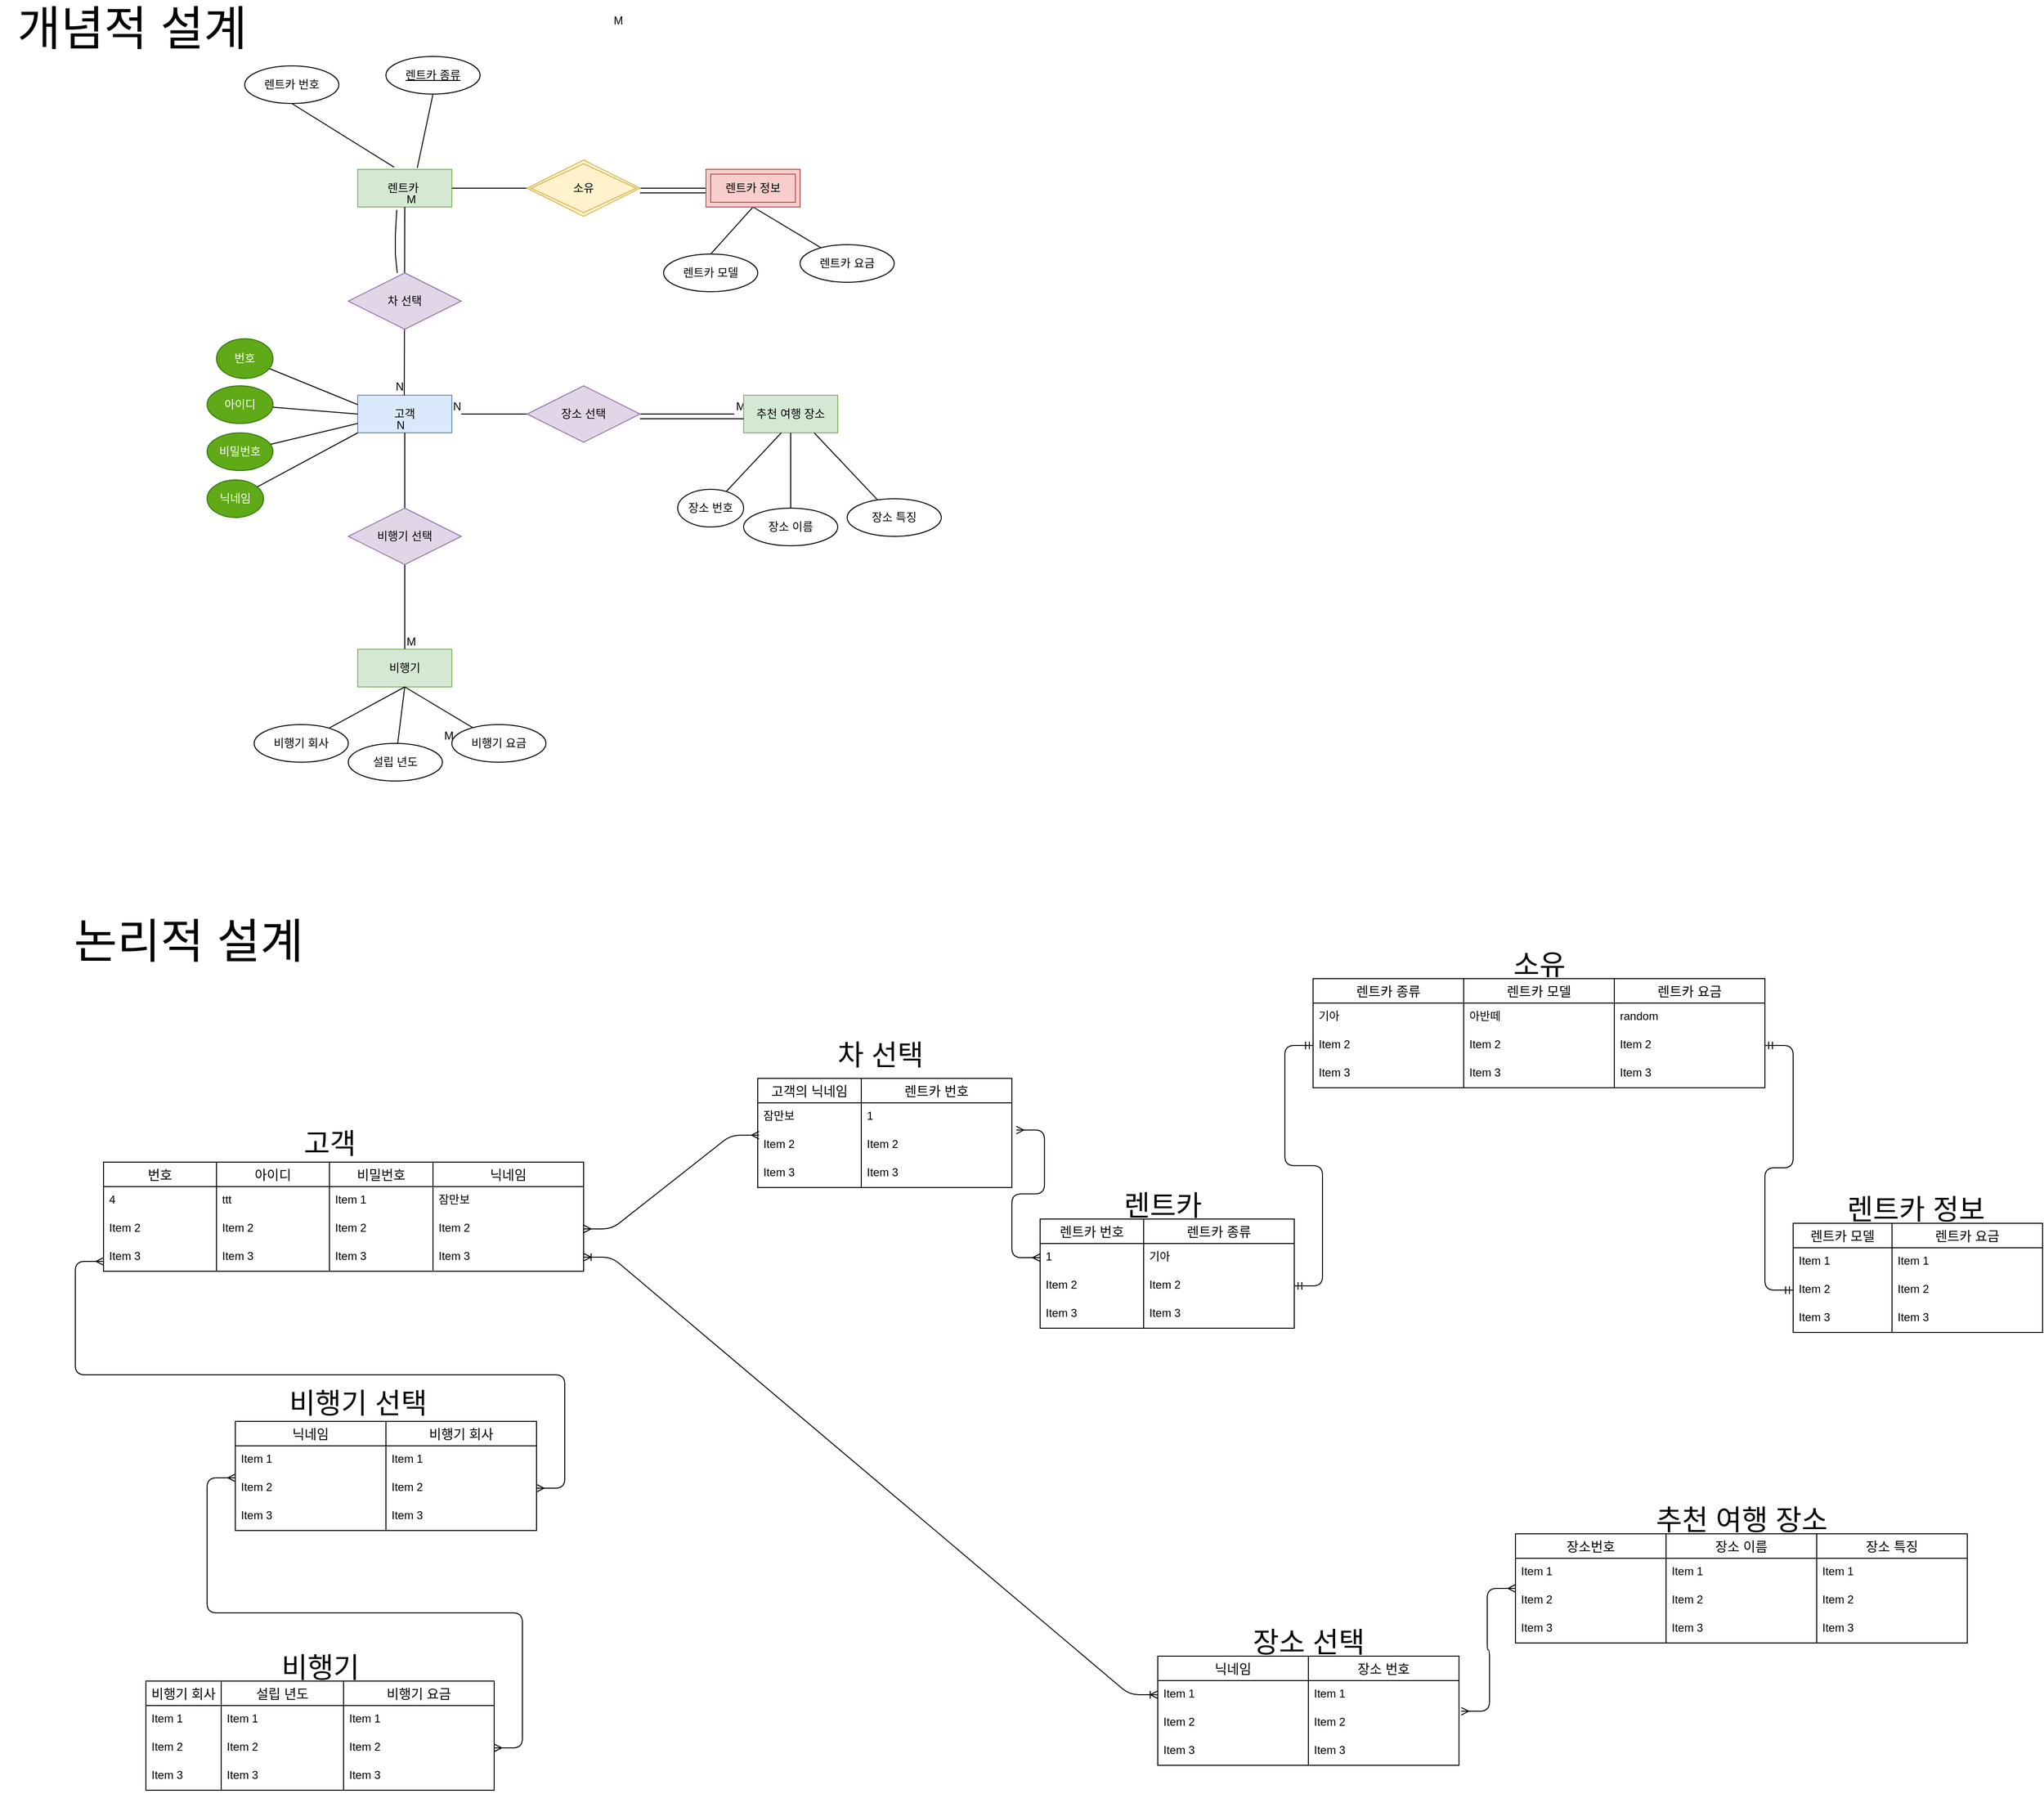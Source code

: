 <mxfile version="14.7.10" type="device"><diagram id="R2lEEEUBdFMjLlhIrx00" name="Page-1"><mxGraphModel dx="2680" dy="1033" grid="1" gridSize="10" guides="1" tooltips="1" connect="1" arrows="1" fold="1" page="1" pageScale="1" pageWidth="850" pageHeight="1100" math="0" shadow="0" extFonts="Permanent Marker^https://fonts.googleapis.com/css?family=Permanent+Marker"><root><mxCell id="0"/><mxCell id="1" parent="0"/><mxCell id="1_Tn4AAAD97fh4uEteul-48" value="" style="endArrow=none;html=1;rounded=0;" parent="1" edge="1"><mxGeometry relative="1" as="geometry"><mxPoint x="760" y="450" as="sourcePoint"/><mxPoint x="470" y="450" as="targetPoint"/></mxGeometry></mxCell><mxCell id="1_Tn4AAAD97fh4uEteul-49" value="M" style="resizable=0;html=1;align=left;verticalAlign=bottom;" parent="1_Tn4AAAD97fh4uEteul-48" connectable="0" vertex="1"><mxGeometry x="-1" relative="1" as="geometry"/></mxCell><mxCell id="1_Tn4AAAD97fh4uEteul-50" value="N" style="resizable=0;html=1;align=right;verticalAlign=bottom;" parent="1_Tn4AAAD97fh4uEteul-48" connectable="0" vertex="1"><mxGeometry x="1" relative="1" as="geometry"><mxPoint as="offset"/></mxGeometry></mxCell><mxCell id="1_Tn4AAAD97fh4uEteul-34" value="장소 선택" style="shape=rhombus;perimeter=rhombusPerimeter;whiteSpace=wrap;html=1;align=center;fillColor=#e1d5e7;strokeColor=#9673a6;" parent="1" vertex="1"><mxGeometry x="540" y="420" width="120" height="60" as="geometry"/></mxCell><mxCell id="1_Tn4AAAD97fh4uEteul-17" value="고객" style="whiteSpace=wrap;html=1;align=center;fillColor=#dae8fc;strokeColor=#6c8ebf;" parent="1" vertex="1"><mxGeometry x="360" y="430" width="100" height="40" as="geometry"/></mxCell><mxCell id="1_Tn4AAAD97fh4uEteul-35" value="추천 여행 장소" style="whiteSpace=wrap;html=1;align=center;fillColor=#d5e8d4;strokeColor=#82b366;" parent="1" vertex="1"><mxGeometry x="770" y="430" width="100" height="40" as="geometry"/></mxCell><mxCell id="1_Tn4AAAD97fh4uEteul-51" value="" style="endArrow=none;html=1;rounded=0;exitX=0;exitY=0.5;exitDx=0;exitDy=0;" parent="1" source="1_Tn4AAAD97fh4uEteul-17" target="1_Tn4AAAD97fh4uEteul-52" edge="1"><mxGeometry relative="1" as="geometry"><mxPoint x="400" y="470" as="sourcePoint"/><mxPoint x="470" y="340" as="targetPoint"/><Array as="points"/></mxGeometry></mxCell><mxCell id="1_Tn4AAAD97fh4uEteul-52" value="아이디" style="ellipse;whiteSpace=wrap;html=1;align=center;fillColor=#60a917;strokeColor=#2D7600;fontColor=#ffffff;" parent="1" vertex="1"><mxGeometry x="200" y="420" width="70" height="40" as="geometry"/></mxCell><mxCell id="1_Tn4AAAD97fh4uEteul-53" value="" style="endArrow=none;html=1;rounded=0;" parent="1" target="1_Tn4AAAD97fh4uEteul-54" edge="1"><mxGeometry relative="1" as="geometry"><mxPoint x="360" y="460" as="sourcePoint"/><mxPoint x="480" y="340" as="targetPoint"/><Array as="points"/></mxGeometry></mxCell><mxCell id="1_Tn4AAAD97fh4uEteul-54" value="비밀번호" style="ellipse;whiteSpace=wrap;html=1;align=center;fillColor=#60a917;strokeColor=#2D7600;fontColor=#ffffff;" parent="1" vertex="1"><mxGeometry x="200" y="470" width="70" height="40" as="geometry"/></mxCell><mxCell id="1_Tn4AAAD97fh4uEteul-55" value="" style="endArrow=none;html=1;rounded=0;exitX=0;exitY=0.25;exitDx=0;exitDy=0;" parent="1" source="1_Tn4AAAD97fh4uEteul-17" target="1_Tn4AAAD97fh4uEteul-56" edge="1"><mxGeometry relative="1" as="geometry"><mxPoint x="394.2" y="460.0" as="sourcePoint"/><mxPoint x="400" y="327.8" as="targetPoint"/><Array as="points"/></mxGeometry></mxCell><mxCell id="1_Tn4AAAD97fh4uEteul-56" value="번호" style="ellipse;whiteSpace=wrap;html=1;align=center;fillColor=#60a917;strokeColor=#2D7600;fontColor=#ffffff;" parent="1" vertex="1"><mxGeometry x="210" y="370.0" width="60" height="42.2" as="geometry"/></mxCell><mxCell id="1_Tn4AAAD97fh4uEteul-57" value="" style="endArrow=none;html=1;rounded=0;exitX=0;exitY=1;exitDx=0;exitDy=0;" parent="1" source="1_Tn4AAAD97fh4uEteul-17" target="1_Tn4AAAD97fh4uEteul-58" edge="1"><mxGeometry relative="1" as="geometry"><mxPoint x="580" y="550" as="sourcePoint"/><mxPoint x="650" y="420" as="targetPoint"/><Array as="points"/></mxGeometry></mxCell><mxCell id="1_Tn4AAAD97fh4uEteul-58" value="닉네임" style="ellipse;whiteSpace=wrap;html=1;align=center;fillColor=#60a917;strokeColor=#2D7600;fontColor=#ffffff;" parent="1" vertex="1"><mxGeometry x="200" y="520" width="60" height="40" as="geometry"/></mxCell><mxCell id="1_Tn4AAAD97fh4uEteul-59" value="" style="endArrow=none;html=1;rounded=0;" parent="1" target="1_Tn4AAAD97fh4uEteul-60" edge="1"><mxGeometry relative="1" as="geometry"><mxPoint x="810" y="470" as="sourcePoint"/><mxPoint x="880" y="340" as="targetPoint"/><Array as="points"/></mxGeometry></mxCell><mxCell id="1_Tn4AAAD97fh4uEteul-60" value="장소 번호" style="ellipse;whiteSpace=wrap;html=1;align=center;" parent="1" vertex="1"><mxGeometry x="700" y="530" width="70" height="40" as="geometry"/></mxCell><mxCell id="1_Tn4AAAD97fh4uEteul-61" value="" style="endArrow=none;html=1;rounded=0;exitX=0.5;exitY=1;exitDx=0;exitDy=0;entryX=0.5;entryY=0;entryDx=0;entryDy=0;" parent="1" source="1_Tn4AAAD97fh4uEteul-35" target="1_Tn4AAAD97fh4uEteul-88" edge="1"><mxGeometry relative="1" as="geometry"><mxPoint x="910" y="490" as="sourcePoint"/><mxPoint x="815" y="560" as="targetPoint"/><Array as="points"/></mxGeometry></mxCell><mxCell id="1_Tn4AAAD97fh4uEteul-67" value="" style="line;strokeWidth=1;rotatable=0;dashed=0;labelPosition=right;align=left;verticalAlign=middle;spacingTop=0;spacingLeft=6;points=[];portConstraint=eastwest;" parent="1" vertex="1"><mxGeometry x="660" y="450" width="110" height="10" as="geometry"/></mxCell><mxCell id="1_Tn4AAAD97fh4uEteul-75" value="" style="endArrow=none;html=1;rounded=0;exitX=0.75;exitY=1;exitDx=0;exitDy=0;" parent="1" source="1_Tn4AAAD97fh4uEteul-35" target="1_Tn4AAAD97fh4uEteul-76" edge="1"><mxGeometry relative="1" as="geometry"><mxPoint x="890" y="610" as="sourcePoint"/><mxPoint x="880" y="530" as="targetPoint"/></mxGeometry></mxCell><mxCell id="1_Tn4AAAD97fh4uEteul-76" value="장소 특징" style="ellipse;whiteSpace=wrap;html=1;align=center;" parent="1" vertex="1"><mxGeometry x="880" y="540" width="100" height="40" as="geometry"/></mxCell><mxCell id="1_Tn4AAAD97fh4uEteul-77" value="렌트카&amp;nbsp;" style="whiteSpace=wrap;html=1;align=center;fillColor=#d5e8d4;strokeColor=#82b366;" parent="1" vertex="1"><mxGeometry x="360" y="190" width="100" height="40" as="geometry"/></mxCell><mxCell id="1_Tn4AAAD97fh4uEteul-81" value="" style="endArrow=none;html=1;rounded=0;exitX=0.5;exitY=1;exitDx=0;exitDy=0;" parent="1" source="1_Tn4AAAD97fh4uEteul-77" edge="1"><mxGeometry relative="1" as="geometry"><mxPoint x="409.5" y="280" as="sourcePoint"/><mxPoint x="409.5" y="430" as="targetPoint"/></mxGeometry></mxCell><mxCell id="1_Tn4AAAD97fh4uEteul-82" value="M" style="resizable=0;html=1;align=left;verticalAlign=bottom;" parent="1_Tn4AAAD97fh4uEteul-81" connectable="0" vertex="1"><mxGeometry x="-1" relative="1" as="geometry"/></mxCell><mxCell id="1_Tn4AAAD97fh4uEteul-83" value="N" style="resizable=0;html=1;align=right;verticalAlign=bottom;" parent="1_Tn4AAAD97fh4uEteul-81" connectable="0" vertex="1"><mxGeometry x="1" relative="1" as="geometry"/></mxCell><mxCell id="1_Tn4AAAD97fh4uEteul-72" value="차 선택" style="shape=rhombus;perimeter=rhombusPerimeter;whiteSpace=wrap;html=1;align=center;fillColor=#e1d5e7;strokeColor=#9673a6;" parent="1" vertex="1"><mxGeometry x="350" y="300" width="120" height="60" as="geometry"/></mxCell><mxCell id="1_Tn4AAAD97fh4uEteul-84" value="" style="endArrow=none;html=1;rounded=0;entryX=0.387;entryY=-0.059;entryDx=0;entryDy=0;entryPerimeter=0;exitX=0.5;exitY=1;exitDx=0;exitDy=0;" parent="1" source="1_Tn4AAAD97fh4uEteul-89" target="1_Tn4AAAD97fh4uEteul-77" edge="1"><mxGeometry relative="1" as="geometry"><mxPoint x="320" y="140" as="sourcePoint"/><mxPoint x="654.588" y="201.634" as="targetPoint"/></mxGeometry></mxCell><mxCell id="1_Tn4AAAD97fh4uEteul-88" value="장소 이름" style="ellipse;whiteSpace=wrap;html=1;align=center;" parent="1" vertex="1"><mxGeometry x="770" y="550" width="100" height="40" as="geometry"/></mxCell><mxCell id="1_Tn4AAAD97fh4uEteul-89" value="렌트카 번호" style="ellipse;whiteSpace=wrap;html=1;align=center;" parent="1" vertex="1"><mxGeometry x="240" y="80" width="100" height="40" as="geometry"/></mxCell><mxCell id="1_Tn4AAAD97fh4uEteul-96" value="" style="endArrow=none;html=1;rounded=0;entryX=0.415;entryY=1.077;entryDx=0;entryDy=0;entryPerimeter=0;" parent="1" target="1_Tn4AAAD97fh4uEteul-77" edge="1"><mxGeometry relative="1" as="geometry"><mxPoint x="402" y="300" as="sourcePoint"/><mxPoint x="400" y="240" as="targetPoint"/><Array as="points"><mxPoint x="400" y="280"/><mxPoint x="400" y="260"/></Array></mxGeometry></mxCell><mxCell id="oEkaAKyH96RHoyIk6Ig3-2" value="" style="endArrow=none;html=1;rounded=0;entryX=0.5;entryY=1;entryDx=0;entryDy=0;" parent="1" target="1_Tn4AAAD97fh4uEteul-17" edge="1"><mxGeometry relative="1" as="geometry"><mxPoint x="410" y="700" as="sourcePoint"/><mxPoint x="430" y="610" as="targetPoint"/></mxGeometry></mxCell><mxCell id="oEkaAKyH96RHoyIk6Ig3-3" value="M" style="resizable=0;html=1;align=left;verticalAlign=bottom;" parent="oEkaAKyH96RHoyIk6Ig3-2" connectable="0" vertex="1"><mxGeometry x="-1" relative="1" as="geometry"/></mxCell><mxCell id="oEkaAKyH96RHoyIk6Ig3-4" value="N" style="resizable=0;html=1;align=right;verticalAlign=bottom;" parent="oEkaAKyH96RHoyIk6Ig3-2" connectable="0" vertex="1"><mxGeometry x="1" relative="1" as="geometry"/></mxCell><mxCell id="oEkaAKyH96RHoyIk6Ig3-6" value="비행기 선택" style="shape=rhombus;perimeter=rhombusPerimeter;whiteSpace=wrap;html=1;align=center;fillColor=#e1d5e7;strokeColor=#9673a6;" parent="1" vertex="1"><mxGeometry x="350" y="550" width="120" height="60" as="geometry"/></mxCell><mxCell id="oEkaAKyH96RHoyIk6Ig3-9" value="비행기" style="whiteSpace=wrap;html=1;align=center;fillColor=#d5e8d4;strokeColor=#82b366;" parent="1" vertex="1"><mxGeometry x="360" y="700" width="100" height="40" as="geometry"/></mxCell><mxCell id="oEkaAKyH96RHoyIk6Ig3-10" value="" style="endArrow=none;html=1;rounded=0;exitX=0.5;exitY=1;exitDx=0;exitDy=0;" parent="1" source="oEkaAKyH96RHoyIk6Ig3-9" target="oEkaAKyH96RHoyIk6Ig3-11" edge="1"><mxGeometry relative="1" as="geometry"><mxPoint x="360" y="830" as="sourcePoint"/><mxPoint x="410" y="740" as="targetPoint"/></mxGeometry></mxCell><mxCell id="oEkaAKyH96RHoyIk6Ig3-11" value="비행기 회사" style="ellipse;whiteSpace=wrap;html=1;align=center;" parent="1" vertex="1"><mxGeometry x="250" y="780" width="100" height="40" as="geometry"/></mxCell><mxCell id="oEkaAKyH96RHoyIk6Ig3-12" value="" style="endArrow=none;html=1;rounded=0;exitX=0.5;exitY=1;exitDx=0;exitDy=0;" parent="1" source="oEkaAKyH96RHoyIk6Ig3-9" target="oEkaAKyH96RHoyIk6Ig3-13" edge="1"><mxGeometry relative="1" as="geometry"><mxPoint x="535" y="820" as="sourcePoint"/><mxPoint x="535" y="820" as="targetPoint"/></mxGeometry></mxCell><mxCell id="oEkaAKyH96RHoyIk6Ig3-13" value="비행기 요금" style="ellipse;whiteSpace=wrap;html=1;align=center;" parent="1" vertex="1"><mxGeometry x="460" y="780" width="100" height="40" as="geometry"/></mxCell><mxCell id="oEkaAKyH96RHoyIk6Ig3-44" value="M" style="resizable=0;html=1;align=left;verticalAlign=bottom;" parent="1" connectable="0" vertex="1"><mxGeometry x="450" y="800" as="geometry"/></mxCell><mxCell id="oEkaAKyH96RHoyIk6Ig3-45" value="" style="endArrow=none;html=1;rounded=0;exitX=0.5;exitY=1;exitDx=0;exitDy=0;" parent="1" source="oEkaAKyH96RHoyIk6Ig3-9" target="oEkaAKyH96RHoyIk6Ig3-46" edge="1"><mxGeometry relative="1" as="geometry"><mxPoint x="450" y="840" as="sourcePoint"/><mxPoint x="450" y="840" as="targetPoint"/></mxGeometry></mxCell><mxCell id="oEkaAKyH96RHoyIk6Ig3-46" value="설립 년도" style="ellipse;whiteSpace=wrap;html=1;align=center;" parent="1" vertex="1"><mxGeometry x="350" y="800" width="100" height="40" as="geometry"/></mxCell><mxCell id="oEkaAKyH96RHoyIk6Ig3-49" value="M" style="resizable=0;html=1;align=left;verticalAlign=bottom;" parent="1" connectable="0" vertex="1"><mxGeometry x="630" y="40" as="geometry"/></mxCell><mxCell id="oEkaAKyH96RHoyIk6Ig3-90" value="번호" style="swimlane;fontStyle=0;childLayout=stackLayout;horizontal=1;startSize=26;horizontalStack=0;resizeParent=1;resizeParentMax=0;resizeLast=0;collapsible=1;marginBottom=0;align=center;fontSize=14;" parent="1" vertex="1"><mxGeometry x="90" y="1245" width="120" height="116" as="geometry"/></mxCell><mxCell id="oEkaAKyH96RHoyIk6Ig3-91" value="4" style="text;strokeColor=none;fillColor=none;spacingLeft=4;spacingRight=4;overflow=hidden;rotatable=0;points=[[0,0.5],[1,0.5]];portConstraint=eastwest;fontSize=12;" parent="oEkaAKyH96RHoyIk6Ig3-90" vertex="1"><mxGeometry y="26" width="120" height="30" as="geometry"/></mxCell><mxCell id="oEkaAKyH96RHoyIk6Ig3-92" value="Item 2" style="text;strokeColor=none;fillColor=none;spacingLeft=4;spacingRight=4;overflow=hidden;rotatable=0;points=[[0,0.5],[1,0.5]];portConstraint=eastwest;fontSize=12;" parent="oEkaAKyH96RHoyIk6Ig3-90" vertex="1"><mxGeometry y="56" width="120" height="30" as="geometry"/></mxCell><mxCell id="oEkaAKyH96RHoyIk6Ig3-93" value="Item 3" style="text;strokeColor=none;fillColor=none;spacingLeft=4;spacingRight=4;overflow=hidden;rotatable=0;points=[[0,0.5],[1,0.5]];portConstraint=eastwest;fontSize=12;" parent="oEkaAKyH96RHoyIk6Ig3-90" vertex="1"><mxGeometry y="86" width="120" height="30" as="geometry"/></mxCell><mxCell id="oEkaAKyH96RHoyIk6Ig3-96" value="아이디" style="swimlane;fontStyle=0;childLayout=stackLayout;horizontal=1;startSize=26;horizontalStack=0;resizeParent=1;resizeParentMax=0;resizeLast=0;collapsible=1;marginBottom=0;align=center;fontSize=14;" parent="1" vertex="1"><mxGeometry x="210" y="1245" width="120" height="116" as="geometry"/></mxCell><mxCell id="oEkaAKyH96RHoyIk6Ig3-97" value="ttt" style="text;strokeColor=none;fillColor=none;spacingLeft=4;spacingRight=4;overflow=hidden;rotatable=0;points=[[0,0.5],[1,0.5]];portConstraint=eastwest;fontSize=12;" parent="oEkaAKyH96RHoyIk6Ig3-96" vertex="1"><mxGeometry y="26" width="120" height="30" as="geometry"/></mxCell><mxCell id="oEkaAKyH96RHoyIk6Ig3-98" value="Item 2" style="text;strokeColor=none;fillColor=none;spacingLeft=4;spacingRight=4;overflow=hidden;rotatable=0;points=[[0,0.5],[1,0.5]];portConstraint=eastwest;fontSize=12;" parent="oEkaAKyH96RHoyIk6Ig3-96" vertex="1"><mxGeometry y="56" width="120" height="30" as="geometry"/></mxCell><mxCell id="oEkaAKyH96RHoyIk6Ig3-99" value="Item 3" style="text;strokeColor=none;fillColor=none;spacingLeft=4;spacingRight=4;overflow=hidden;rotatable=0;points=[[0,0.5],[1,0.5]];portConstraint=eastwest;fontSize=12;" parent="oEkaAKyH96RHoyIk6Ig3-96" vertex="1"><mxGeometry y="86" width="120" height="30" as="geometry"/></mxCell><mxCell id="oEkaAKyH96RHoyIk6Ig3-116" value="비밀번호" style="swimlane;fontStyle=0;childLayout=stackLayout;horizontal=1;startSize=26;horizontalStack=0;resizeParent=1;resizeParentMax=0;resizeLast=0;collapsible=1;marginBottom=0;align=center;fontSize=14;" parent="1" vertex="1"><mxGeometry x="330" y="1245" width="110" height="116" as="geometry"/></mxCell><mxCell id="oEkaAKyH96RHoyIk6Ig3-117" value="Item 1" style="text;strokeColor=none;fillColor=none;spacingLeft=4;spacingRight=4;overflow=hidden;rotatable=0;points=[[0,0.5],[1,0.5]];portConstraint=eastwest;fontSize=12;" parent="oEkaAKyH96RHoyIk6Ig3-116" vertex="1"><mxGeometry y="26" width="110" height="30" as="geometry"/></mxCell><mxCell id="oEkaAKyH96RHoyIk6Ig3-118" value="Item 2" style="text;strokeColor=none;fillColor=none;spacingLeft=4;spacingRight=4;overflow=hidden;rotatable=0;points=[[0,0.5],[1,0.5]];portConstraint=eastwest;fontSize=12;" parent="oEkaAKyH96RHoyIk6Ig3-116" vertex="1"><mxGeometry y="56" width="110" height="30" as="geometry"/></mxCell><mxCell id="oEkaAKyH96RHoyIk6Ig3-119" value="Item 3" style="text;strokeColor=none;fillColor=none;spacingLeft=4;spacingRight=4;overflow=hidden;rotatable=0;points=[[0,0.5],[1,0.5]];portConstraint=eastwest;fontSize=12;" parent="oEkaAKyH96RHoyIk6Ig3-116" vertex="1"><mxGeometry y="86" width="110" height="30" as="geometry"/></mxCell><mxCell id="oEkaAKyH96RHoyIk6Ig3-122" style="edgeStyle=orthogonalEdgeStyle;rounded=0;orthogonalLoop=1;jettySize=auto;html=1;exitX=1;exitY=0.5;exitDx=0;exitDy=0;" parent="oEkaAKyH96RHoyIk6Ig3-116" source="oEkaAKyH96RHoyIk6Ig3-118" target="oEkaAKyH96RHoyIk6Ig3-118" edge="1"><mxGeometry relative="1" as="geometry"/></mxCell><mxCell id="oEkaAKyH96RHoyIk6Ig3-123" value="닉네임" style="swimlane;fontStyle=0;childLayout=stackLayout;horizontal=1;startSize=26;horizontalStack=0;resizeParent=1;resizeParentMax=0;resizeLast=0;collapsible=1;marginBottom=0;align=center;fontSize=14;" parent="1" vertex="1"><mxGeometry x="440" y="1245" width="160" height="116" as="geometry"/></mxCell><mxCell id="oEkaAKyH96RHoyIk6Ig3-124" value="잠만보" style="text;strokeColor=none;fillColor=none;spacingLeft=4;spacingRight=4;overflow=hidden;rotatable=0;points=[[0,0.5],[1,0.5]];portConstraint=eastwest;fontSize=12;" parent="oEkaAKyH96RHoyIk6Ig3-123" vertex="1"><mxGeometry y="26" width="160" height="30" as="geometry"/></mxCell><mxCell id="oEkaAKyH96RHoyIk6Ig3-125" value="Item 2" style="text;strokeColor=none;fillColor=none;spacingLeft=4;spacingRight=4;overflow=hidden;rotatable=0;points=[[0,0.5],[1,0.5]];portConstraint=eastwest;fontSize=12;" parent="oEkaAKyH96RHoyIk6Ig3-123" vertex="1"><mxGeometry y="56" width="160" height="30" as="geometry"/></mxCell><mxCell id="oEkaAKyH96RHoyIk6Ig3-126" value="Item 3" style="text;strokeColor=none;fillColor=none;spacingLeft=4;spacingRight=4;overflow=hidden;rotatable=0;points=[[0,0.5],[1,0.5]];portConstraint=eastwest;fontSize=12;" parent="oEkaAKyH96RHoyIk6Ig3-123" vertex="1"><mxGeometry y="86" width="160" height="30" as="geometry"/></mxCell><mxCell id="oEkaAKyH96RHoyIk6Ig3-127" value="&lt;font style=&quot;font-size: 30px&quot;&gt;고객&lt;/font&gt;" style="text;html=1;align=center;verticalAlign=middle;resizable=0;points=[];autosize=1;strokeColor=none;" parent="1" vertex="1"><mxGeometry x="290" y="1210" width="80" height="30" as="geometry"/></mxCell><mxCell id="oEkaAKyH96RHoyIk6Ig3-128" value="비행기 회사" style="swimlane;fontStyle=0;childLayout=stackLayout;horizontal=1;startSize=26;horizontalStack=0;resizeParent=1;resizeParentMax=0;resizeLast=0;collapsible=1;marginBottom=0;align=center;fontSize=14;" parent="1" vertex="1"><mxGeometry x="135" y="1796.5" width="80" height="116" as="geometry"/></mxCell><mxCell id="oEkaAKyH96RHoyIk6Ig3-129" value="Item 1" style="text;strokeColor=none;fillColor=none;spacingLeft=4;spacingRight=4;overflow=hidden;rotatable=0;points=[[0,0.5],[1,0.5]];portConstraint=eastwest;fontSize=12;" parent="oEkaAKyH96RHoyIk6Ig3-128" vertex="1"><mxGeometry y="26" width="80" height="30" as="geometry"/></mxCell><mxCell id="oEkaAKyH96RHoyIk6Ig3-130" value="Item 2" style="text;strokeColor=none;fillColor=none;spacingLeft=4;spacingRight=4;overflow=hidden;rotatable=0;points=[[0,0.5],[1,0.5]];portConstraint=eastwest;fontSize=12;" parent="oEkaAKyH96RHoyIk6Ig3-128" vertex="1"><mxGeometry y="56" width="80" height="30" as="geometry"/></mxCell><mxCell id="oEkaAKyH96RHoyIk6Ig3-131" value="Item 3" style="text;strokeColor=none;fillColor=none;spacingLeft=4;spacingRight=4;overflow=hidden;rotatable=0;points=[[0,0.5],[1,0.5]];portConstraint=eastwest;fontSize=12;" parent="oEkaAKyH96RHoyIk6Ig3-128" vertex="1"><mxGeometry y="86" width="80" height="30" as="geometry"/></mxCell><mxCell id="oEkaAKyH96RHoyIk6Ig3-132" value="설립 년도" style="swimlane;fontStyle=0;childLayout=stackLayout;horizontal=1;startSize=26;horizontalStack=0;resizeParent=1;resizeParentMax=0;resizeLast=0;collapsible=1;marginBottom=0;align=center;fontSize=14;" parent="1" vertex="1"><mxGeometry x="215" y="1796.5" width="130" height="116" as="geometry"/></mxCell><mxCell id="oEkaAKyH96RHoyIk6Ig3-133" value="Item 1" style="text;strokeColor=none;fillColor=none;spacingLeft=4;spacingRight=4;overflow=hidden;rotatable=0;points=[[0,0.5],[1,0.5]];portConstraint=eastwest;fontSize=12;" parent="oEkaAKyH96RHoyIk6Ig3-132" vertex="1"><mxGeometry y="26" width="130" height="30" as="geometry"/></mxCell><mxCell id="oEkaAKyH96RHoyIk6Ig3-134" value="Item 2" style="text;strokeColor=none;fillColor=none;spacingLeft=4;spacingRight=4;overflow=hidden;rotatable=0;points=[[0,0.5],[1,0.5]];portConstraint=eastwest;fontSize=12;" parent="oEkaAKyH96RHoyIk6Ig3-132" vertex="1"><mxGeometry y="56" width="130" height="30" as="geometry"/></mxCell><mxCell id="oEkaAKyH96RHoyIk6Ig3-135" value="Item 3" style="text;strokeColor=none;fillColor=none;spacingLeft=4;spacingRight=4;overflow=hidden;rotatable=0;points=[[0,0.5],[1,0.5]];portConstraint=eastwest;fontSize=12;" parent="oEkaAKyH96RHoyIk6Ig3-132" vertex="1"><mxGeometry y="86" width="130" height="30" as="geometry"/></mxCell><mxCell id="oEkaAKyH96RHoyIk6Ig3-136" value="비행기 요금" style="swimlane;fontStyle=0;childLayout=stackLayout;horizontal=1;startSize=26;horizontalStack=0;resizeParent=1;resizeParentMax=0;resizeLast=0;collapsible=1;marginBottom=0;align=center;fontSize=14;" parent="1" vertex="1"><mxGeometry x="345" y="1796.5" width="160" height="116" as="geometry"/></mxCell><mxCell id="oEkaAKyH96RHoyIk6Ig3-137" value="Item 1" style="text;strokeColor=none;fillColor=none;spacingLeft=4;spacingRight=4;overflow=hidden;rotatable=0;points=[[0,0.5],[1,0.5]];portConstraint=eastwest;fontSize=12;" parent="oEkaAKyH96RHoyIk6Ig3-136" vertex="1"><mxGeometry y="26" width="160" height="30" as="geometry"/></mxCell><mxCell id="oEkaAKyH96RHoyIk6Ig3-138" value="Item 2" style="text;strokeColor=none;fillColor=none;spacingLeft=4;spacingRight=4;overflow=hidden;rotatable=0;points=[[0,0.5],[1,0.5]];portConstraint=eastwest;fontSize=12;" parent="oEkaAKyH96RHoyIk6Ig3-136" vertex="1"><mxGeometry y="56" width="160" height="30" as="geometry"/></mxCell><mxCell id="oEkaAKyH96RHoyIk6Ig3-139" value="Item 3" style="text;strokeColor=none;fillColor=none;spacingLeft=4;spacingRight=4;overflow=hidden;rotatable=0;points=[[0,0.5],[1,0.5]];portConstraint=eastwest;fontSize=12;" parent="oEkaAKyH96RHoyIk6Ig3-136" vertex="1"><mxGeometry y="86" width="160" height="30" as="geometry"/></mxCell><mxCell id="oEkaAKyH96RHoyIk6Ig3-140" value="&lt;font style=&quot;font-size: 30px&quot;&gt;비행기&lt;/font&gt;" style="text;html=1;align=center;verticalAlign=middle;resizable=0;points=[];autosize=1;strokeColor=none;" parent="1" vertex="1"><mxGeometry x="265" y="1766.5" width="110" height="30" as="geometry"/></mxCell><mxCell id="oEkaAKyH96RHoyIk6Ig3-141" value="렌트카 번호" style="swimlane;fontStyle=0;childLayout=stackLayout;horizontal=1;startSize=26;horizontalStack=0;resizeParent=1;resizeParentMax=0;resizeLast=0;collapsible=1;marginBottom=0;align=center;fontSize=14;" parent="1" vertex="1"><mxGeometry x="1085" y="1305.5" width="110" height="116" as="geometry"/></mxCell><mxCell id="oEkaAKyH96RHoyIk6Ig3-142" value="1" style="text;strokeColor=none;fillColor=none;spacingLeft=4;spacingRight=4;overflow=hidden;rotatable=0;points=[[0,0.5],[1,0.5]];portConstraint=eastwest;fontSize=12;" parent="oEkaAKyH96RHoyIk6Ig3-141" vertex="1"><mxGeometry y="26" width="110" height="30" as="geometry"/></mxCell><mxCell id="oEkaAKyH96RHoyIk6Ig3-143" value="Item 2" style="text;strokeColor=none;fillColor=none;spacingLeft=4;spacingRight=4;overflow=hidden;rotatable=0;points=[[0,0.5],[1,0.5]];portConstraint=eastwest;fontSize=12;" parent="oEkaAKyH96RHoyIk6Ig3-141" vertex="1"><mxGeometry y="56" width="110" height="30" as="geometry"/></mxCell><mxCell id="oEkaAKyH96RHoyIk6Ig3-144" value="Item 3" style="text;strokeColor=none;fillColor=none;spacingLeft=4;spacingRight=4;overflow=hidden;rotatable=0;points=[[0,0.5],[1,0.5]];portConstraint=eastwest;fontSize=12;" parent="oEkaAKyH96RHoyIk6Ig3-141" vertex="1"><mxGeometry y="86" width="110" height="30" as="geometry"/></mxCell><mxCell id="oEkaAKyH96RHoyIk6Ig3-145" value="렌트카 종류" style="swimlane;fontStyle=0;childLayout=stackLayout;horizontal=1;startSize=26;horizontalStack=0;resizeParent=1;resizeParentMax=0;resizeLast=0;collapsible=1;marginBottom=0;align=center;fontSize=14;" parent="1" vertex="1"><mxGeometry x="1195" y="1305.5" width="160" height="116" as="geometry"/></mxCell><mxCell id="oEkaAKyH96RHoyIk6Ig3-146" value="기아" style="text;strokeColor=none;fillColor=none;spacingLeft=4;spacingRight=4;overflow=hidden;rotatable=0;points=[[0,0.5],[1,0.5]];portConstraint=eastwest;fontSize=12;" parent="oEkaAKyH96RHoyIk6Ig3-145" vertex="1"><mxGeometry y="26" width="160" height="30" as="geometry"/></mxCell><mxCell id="oEkaAKyH96RHoyIk6Ig3-147" value="Item 2" style="text;strokeColor=none;fillColor=none;spacingLeft=4;spacingRight=4;overflow=hidden;rotatable=0;points=[[0,0.5],[1,0.5]];portConstraint=eastwest;fontSize=12;" parent="oEkaAKyH96RHoyIk6Ig3-145" vertex="1"><mxGeometry y="56" width="160" height="30" as="geometry"/></mxCell><mxCell id="oEkaAKyH96RHoyIk6Ig3-148" value="Item 3" style="text;strokeColor=none;fillColor=none;spacingLeft=4;spacingRight=4;overflow=hidden;rotatable=0;points=[[0,0.5],[1,0.5]];portConstraint=eastwest;fontSize=12;" parent="oEkaAKyH96RHoyIk6Ig3-145" vertex="1"><mxGeometry y="86" width="160" height="30" as="geometry"/></mxCell><mxCell id="oEkaAKyH96RHoyIk6Ig3-153" value="렌트카 종류" style="ellipse;whiteSpace=wrap;html=1;align=center;fontStyle=4;" parent="1" vertex="1"><mxGeometry x="390" y="70" width="100" height="40" as="geometry"/></mxCell><mxCell id="oEkaAKyH96RHoyIk6Ig3-154" value="" style="endArrow=none;html=1;rounded=0;exitX=0.633;exitY=-0.036;exitDx=0;exitDy=0;exitPerimeter=0;entryX=0.5;entryY=1;entryDx=0;entryDy=0;" parent="1" source="1_Tn4AAAD97fh4uEteul-77" target="oEkaAKyH96RHoyIk6Ig3-153" edge="1"><mxGeometry relative="1" as="geometry"><mxPoint x="450" y="150" as="sourcePoint"/><mxPoint x="610" y="150" as="targetPoint"/></mxGeometry></mxCell><mxCell id="oEkaAKyH96RHoyIk6Ig3-156" value="" style="endArrow=none;html=1;rounded=0;" parent="1" edge="1"><mxGeometry relative="1" as="geometry"><mxPoint x="460" y="210" as="sourcePoint"/><mxPoint x="740" y="210" as="targetPoint"/></mxGeometry></mxCell><mxCell id="oEkaAKyH96RHoyIk6Ig3-155" value="소유" style="shape=rhombus;double=1;perimeter=rhombusPerimeter;whiteSpace=wrap;html=1;align=center;fillColor=#fff2cc;strokeColor=#d6b656;" parent="1" vertex="1"><mxGeometry x="540" y="180" width="120" height="60" as="geometry"/></mxCell><mxCell id="oEkaAKyH96RHoyIk6Ig3-158" value="" style="line;strokeWidth=1;rotatable=0;dashed=0;labelPosition=right;align=left;verticalAlign=middle;spacingTop=0;spacingLeft=6;points=[];portConstraint=eastwest;" parent="1" vertex="1"><mxGeometry x="660" y="210" width="80" height="10" as="geometry"/></mxCell><mxCell id="oEkaAKyH96RHoyIk6Ig3-159" value="" style="endArrow=none;html=1;rounded=0;exitX=0.5;exitY=0;exitDx=0;exitDy=0;" parent="1" source="oEkaAKyH96RHoyIk6Ig3-161" target="oEkaAKyH96RHoyIk6Ig3-160" edge="1"><mxGeometry relative="1" as="geometry"><mxPoint x="750" y="280" as="sourcePoint"/><mxPoint x="830" y="290" as="targetPoint"/><Array as="points"><mxPoint x="780" y="230"/></Array></mxGeometry></mxCell><mxCell id="oEkaAKyH96RHoyIk6Ig3-160" value="렌트카 요금" style="ellipse;whiteSpace=wrap;html=1;align=center;" parent="1" vertex="1"><mxGeometry x="830" y="270" width="100" height="40" as="geometry"/></mxCell><mxCell id="oEkaAKyH96RHoyIk6Ig3-161" value="렌트카 모델" style="ellipse;whiteSpace=wrap;html=1;align=center;" parent="1" vertex="1"><mxGeometry x="685" y="280" width="100" height="40" as="geometry"/></mxCell><mxCell id="oEkaAKyH96RHoyIk6Ig3-163" value="&lt;font style=&quot;font-size: 30px&quot;&gt;렌트카&lt;/font&gt;" style="text;html=1;align=center;verticalAlign=middle;resizable=0;points=[];autosize=1;strokeColor=none;" parent="1" vertex="1"><mxGeometry x="1160" y="1275.5" width="110" height="30" as="geometry"/></mxCell><mxCell id="oEkaAKyH96RHoyIk6Ig3-164" value="고객의 닉네임" style="swimlane;fontStyle=0;childLayout=stackLayout;horizontal=1;startSize=26;horizontalStack=0;resizeParent=1;resizeParentMax=0;resizeLast=0;collapsible=1;marginBottom=0;align=center;fontSize=14;" parent="1" vertex="1"><mxGeometry x="785" y="1156" width="110" height="116" as="geometry"/></mxCell><mxCell id="oEkaAKyH96RHoyIk6Ig3-165" value="잠만보" style="text;strokeColor=none;fillColor=none;spacingLeft=4;spacingRight=4;overflow=hidden;rotatable=0;points=[[0,0.5],[1,0.5]];portConstraint=eastwest;fontSize=12;" parent="oEkaAKyH96RHoyIk6Ig3-164" vertex="1"><mxGeometry y="26" width="110" height="30" as="geometry"/></mxCell><mxCell id="oEkaAKyH96RHoyIk6Ig3-166" value="Item 2" style="text;strokeColor=none;fillColor=none;spacingLeft=4;spacingRight=4;overflow=hidden;rotatable=0;points=[[0,0.5],[1,0.5]];portConstraint=eastwest;fontSize=12;" parent="oEkaAKyH96RHoyIk6Ig3-164" vertex="1"><mxGeometry y="56" width="110" height="30" as="geometry"/></mxCell><mxCell id="oEkaAKyH96RHoyIk6Ig3-167" value="Item 3" style="text;strokeColor=none;fillColor=none;spacingLeft=4;spacingRight=4;overflow=hidden;rotatable=0;points=[[0,0.5],[1,0.5]];portConstraint=eastwest;fontSize=12;" parent="oEkaAKyH96RHoyIk6Ig3-164" vertex="1"><mxGeometry y="86" width="110" height="30" as="geometry"/></mxCell><mxCell id="oEkaAKyH96RHoyIk6Ig3-168" value="렌트카 번호" style="swimlane;fontStyle=0;childLayout=stackLayout;horizontal=1;startSize=26;horizontalStack=0;resizeParent=1;resizeParentMax=0;resizeLast=0;collapsible=1;marginBottom=0;align=center;fontSize=14;" parent="1" vertex="1"><mxGeometry x="895" y="1156" width="160" height="116" as="geometry"/></mxCell><mxCell id="oEkaAKyH96RHoyIk6Ig3-169" value="1" style="text;strokeColor=none;fillColor=none;spacingLeft=4;spacingRight=4;overflow=hidden;rotatable=0;points=[[0,0.5],[1,0.5]];portConstraint=eastwest;fontSize=12;" parent="oEkaAKyH96RHoyIk6Ig3-168" vertex="1"><mxGeometry y="26" width="160" height="30" as="geometry"/></mxCell><mxCell id="oEkaAKyH96RHoyIk6Ig3-170" value="Item 2" style="text;strokeColor=none;fillColor=none;spacingLeft=4;spacingRight=4;overflow=hidden;rotatable=0;points=[[0,0.5],[1,0.5]];portConstraint=eastwest;fontSize=12;" parent="oEkaAKyH96RHoyIk6Ig3-168" vertex="1"><mxGeometry y="56" width="160" height="30" as="geometry"/></mxCell><mxCell id="oEkaAKyH96RHoyIk6Ig3-171" value="Item 3" style="text;strokeColor=none;fillColor=none;spacingLeft=4;spacingRight=4;overflow=hidden;rotatable=0;points=[[0,0.5],[1,0.5]];portConstraint=eastwest;fontSize=12;" parent="oEkaAKyH96RHoyIk6Ig3-168" vertex="1"><mxGeometry y="86" width="160" height="30" as="geometry"/></mxCell><mxCell id="oEkaAKyH96RHoyIk6Ig3-172" value="&lt;font style=&quot;font-size: 30px&quot;&gt;차 선택&lt;/font&gt;" style="text;html=1;align=center;verticalAlign=middle;resizable=0;points=[];autosize=1;strokeColor=none;" parent="1" vertex="1"><mxGeometry x="860" y="1116" width="110" height="30" as="geometry"/></mxCell><mxCell id="oEkaAKyH96RHoyIk6Ig3-173" value="렌트카 정보" style="shape=ext;margin=3;double=1;whiteSpace=wrap;html=1;align=center;fillColor=#f8cecc;strokeColor=#b85450;" parent="1" vertex="1"><mxGeometry x="730" y="190" width="100" height="40" as="geometry"/></mxCell><mxCell id="oEkaAKyH96RHoyIk6Ig3-174" value="렌트카 모델" style="swimlane;fontStyle=0;childLayout=stackLayout;horizontal=1;startSize=26;horizontalStack=0;resizeParent=1;resizeParentMax=0;resizeLast=0;collapsible=1;marginBottom=0;align=center;fontSize=14;" parent="1" vertex="1"><mxGeometry x="1885" y="1310" width="105" height="116" as="geometry"/></mxCell><mxCell id="oEkaAKyH96RHoyIk6Ig3-175" value="Item 1" style="text;strokeColor=none;fillColor=none;spacingLeft=4;spacingRight=4;overflow=hidden;rotatable=0;points=[[0,0.5],[1,0.5]];portConstraint=eastwest;fontSize=12;" parent="oEkaAKyH96RHoyIk6Ig3-174" vertex="1"><mxGeometry y="26" width="105" height="30" as="geometry"/></mxCell><mxCell id="oEkaAKyH96RHoyIk6Ig3-176" value="Item 2" style="text;strokeColor=none;fillColor=none;spacingLeft=4;spacingRight=4;overflow=hidden;rotatable=0;points=[[0,0.5],[1,0.5]];portConstraint=eastwest;fontSize=12;" parent="oEkaAKyH96RHoyIk6Ig3-174" vertex="1"><mxGeometry y="56" width="105" height="30" as="geometry"/></mxCell><mxCell id="oEkaAKyH96RHoyIk6Ig3-177" value="Item 3" style="text;strokeColor=none;fillColor=none;spacingLeft=4;spacingRight=4;overflow=hidden;rotatable=0;points=[[0,0.5],[1,0.5]];portConstraint=eastwest;fontSize=12;" parent="oEkaAKyH96RHoyIk6Ig3-174" vertex="1"><mxGeometry y="86" width="105" height="30" as="geometry"/></mxCell><mxCell id="oEkaAKyH96RHoyIk6Ig3-178" value="렌트카 요금" style="swimlane;fontStyle=0;childLayout=stackLayout;horizontal=1;startSize=26;horizontalStack=0;resizeParent=1;resizeParentMax=0;resizeLast=0;collapsible=1;marginBottom=0;align=center;fontSize=14;" parent="1" vertex="1"><mxGeometry x="1990" y="1310" width="160" height="116" as="geometry"/></mxCell><mxCell id="oEkaAKyH96RHoyIk6Ig3-179" value="Item 1" style="text;strokeColor=none;fillColor=none;spacingLeft=4;spacingRight=4;overflow=hidden;rotatable=0;points=[[0,0.5],[1,0.5]];portConstraint=eastwest;fontSize=12;" parent="oEkaAKyH96RHoyIk6Ig3-178" vertex="1"><mxGeometry y="26" width="160" height="30" as="geometry"/></mxCell><mxCell id="oEkaAKyH96RHoyIk6Ig3-180" value="Item 2" style="text;strokeColor=none;fillColor=none;spacingLeft=4;spacingRight=4;overflow=hidden;rotatable=0;points=[[0,0.5],[1,0.5]];portConstraint=eastwest;fontSize=12;" parent="oEkaAKyH96RHoyIk6Ig3-178" vertex="1"><mxGeometry y="56" width="160" height="30" as="geometry"/></mxCell><mxCell id="oEkaAKyH96RHoyIk6Ig3-181" value="Item 3" style="text;strokeColor=none;fillColor=none;spacingLeft=4;spacingRight=4;overflow=hidden;rotatable=0;points=[[0,0.5],[1,0.5]];portConstraint=eastwest;fontSize=12;" parent="oEkaAKyH96RHoyIk6Ig3-178" vertex="1"><mxGeometry y="86" width="160" height="30" as="geometry"/></mxCell><mxCell id="oEkaAKyH96RHoyIk6Ig3-182" value="&lt;font style=&quot;font-size: 30px&quot;&gt;렌트카 정보&lt;/font&gt;" style="text;html=1;align=center;verticalAlign=middle;resizable=0;points=[];autosize=1;strokeColor=none;" parent="1" vertex="1"><mxGeometry x="1930" y="1280" width="170" height="30" as="geometry"/></mxCell><mxCell id="oEkaAKyH96RHoyIk6Ig3-183" value="렌트카 종류" style="swimlane;fontStyle=0;childLayout=stackLayout;horizontal=1;startSize=26;horizontalStack=0;resizeParent=1;resizeParentMax=0;resizeLast=0;collapsible=1;marginBottom=0;align=center;fontSize=14;" parent="1" vertex="1"><mxGeometry x="1375" y="1050" width="160" height="116" as="geometry"/></mxCell><mxCell id="oEkaAKyH96RHoyIk6Ig3-184" value="기아" style="text;strokeColor=none;fillColor=none;spacingLeft=4;spacingRight=4;overflow=hidden;rotatable=0;points=[[0,0.5],[1,0.5]];portConstraint=eastwest;fontSize=12;" parent="oEkaAKyH96RHoyIk6Ig3-183" vertex="1"><mxGeometry y="26" width="160" height="30" as="geometry"/></mxCell><mxCell id="oEkaAKyH96RHoyIk6Ig3-185" value="Item 2" style="text;strokeColor=none;fillColor=none;spacingLeft=4;spacingRight=4;overflow=hidden;rotatable=0;points=[[0,0.5],[1,0.5]];portConstraint=eastwest;fontSize=12;" parent="oEkaAKyH96RHoyIk6Ig3-183" vertex="1"><mxGeometry y="56" width="160" height="30" as="geometry"/></mxCell><mxCell id="oEkaAKyH96RHoyIk6Ig3-186" value="Item 3" style="text;strokeColor=none;fillColor=none;spacingLeft=4;spacingRight=4;overflow=hidden;rotatable=0;points=[[0,0.5],[1,0.5]];portConstraint=eastwest;fontSize=12;" parent="oEkaAKyH96RHoyIk6Ig3-183" vertex="1"><mxGeometry y="86" width="160" height="30" as="geometry"/></mxCell><mxCell id="oEkaAKyH96RHoyIk6Ig3-187" value="렌트카 모델" style="swimlane;fontStyle=0;childLayout=stackLayout;horizontal=1;startSize=26;horizontalStack=0;resizeParent=1;resizeParentMax=0;resizeLast=0;collapsible=1;marginBottom=0;align=center;fontSize=14;" parent="1" vertex="1"><mxGeometry x="1535" y="1050" width="160" height="116" as="geometry"/></mxCell><mxCell id="oEkaAKyH96RHoyIk6Ig3-188" value="아반떼" style="text;strokeColor=none;fillColor=none;spacingLeft=4;spacingRight=4;overflow=hidden;rotatable=0;points=[[0,0.5],[1,0.5]];portConstraint=eastwest;fontSize=12;" parent="oEkaAKyH96RHoyIk6Ig3-187" vertex="1"><mxGeometry y="26" width="160" height="30" as="geometry"/></mxCell><mxCell id="oEkaAKyH96RHoyIk6Ig3-189" value="Item 2" style="text;strokeColor=none;fillColor=none;spacingLeft=4;spacingRight=4;overflow=hidden;rotatable=0;points=[[0,0.5],[1,0.5]];portConstraint=eastwest;fontSize=12;" parent="oEkaAKyH96RHoyIk6Ig3-187" vertex="1"><mxGeometry y="56" width="160" height="30" as="geometry"/></mxCell><mxCell id="oEkaAKyH96RHoyIk6Ig3-190" value="Item 3" style="text;strokeColor=none;fillColor=none;spacingLeft=4;spacingRight=4;overflow=hidden;rotatable=0;points=[[0,0.5],[1,0.5]];portConstraint=eastwest;fontSize=12;" parent="oEkaAKyH96RHoyIk6Ig3-187" vertex="1"><mxGeometry y="86" width="160" height="30" as="geometry"/></mxCell><mxCell id="oEkaAKyH96RHoyIk6Ig3-191" value="렌트카 요금" style="swimlane;fontStyle=0;childLayout=stackLayout;horizontal=1;startSize=26;horizontalStack=0;resizeParent=1;resizeParentMax=0;resizeLast=0;collapsible=1;marginBottom=0;align=center;fontSize=14;" parent="1" vertex="1"><mxGeometry x="1695" y="1050" width="160" height="116" as="geometry"/></mxCell><mxCell id="oEkaAKyH96RHoyIk6Ig3-192" value="random" style="text;strokeColor=none;fillColor=none;spacingLeft=4;spacingRight=4;overflow=hidden;rotatable=0;points=[[0,0.5],[1,0.5]];portConstraint=eastwest;fontSize=12;" parent="oEkaAKyH96RHoyIk6Ig3-191" vertex="1"><mxGeometry y="26" width="160" height="30" as="geometry"/></mxCell><mxCell id="oEkaAKyH96RHoyIk6Ig3-193" value="Item 2" style="text;strokeColor=none;fillColor=none;spacingLeft=4;spacingRight=4;overflow=hidden;rotatable=0;points=[[0,0.5],[1,0.5]];portConstraint=eastwest;fontSize=12;" parent="oEkaAKyH96RHoyIk6Ig3-191" vertex="1"><mxGeometry y="56" width="160" height="30" as="geometry"/></mxCell><mxCell id="oEkaAKyH96RHoyIk6Ig3-194" value="Item 3" style="text;strokeColor=none;fillColor=none;spacingLeft=4;spacingRight=4;overflow=hidden;rotatable=0;points=[[0,0.5],[1,0.5]];portConstraint=eastwest;fontSize=12;" parent="oEkaAKyH96RHoyIk6Ig3-191" vertex="1"><mxGeometry y="86" width="160" height="30" as="geometry"/></mxCell><mxCell id="oEkaAKyH96RHoyIk6Ig3-195" value="&lt;font style=&quot;font-size: 30px&quot;&gt;소유&lt;/font&gt;" style="text;html=1;align=center;verticalAlign=middle;resizable=0;points=[];autosize=1;strokeColor=none;" parent="1" vertex="1"><mxGeometry x="1575" y="1020" width="80" height="30" as="geometry"/></mxCell><mxCell id="oEkaAKyH96RHoyIk6Ig3-196" value="" style="edgeStyle=entityRelationEdgeStyle;fontSize=12;html=1;endArrow=ERmany;startArrow=ERmany;entryX=0.013;entryY=0.146;entryDx=0;entryDy=0;entryPerimeter=0;exitX=1;exitY=0.5;exitDx=0;exitDy=0;" parent="1" source="oEkaAKyH96RHoyIk6Ig3-125" target="oEkaAKyH96RHoyIk6Ig3-166" edge="1"><mxGeometry width="100" height="100" relative="1" as="geometry"><mxPoint x="550" y="1060" as="sourcePoint"/><mxPoint x="610" y="970" as="targetPoint"/></mxGeometry></mxCell><mxCell id="oEkaAKyH96RHoyIk6Ig3-197" value="" style="edgeStyle=entityRelationEdgeStyle;fontSize=12;html=1;endArrow=ERmany;startArrow=ERmany;entryX=0;entryY=0.5;entryDx=0;entryDy=0;exitX=1.029;exitY=-0.036;exitDx=0;exitDy=0;exitPerimeter=0;" parent="1" source="oEkaAKyH96RHoyIk6Ig3-170" target="oEkaAKyH96RHoyIk6Ig3-142" edge="1"><mxGeometry width="100" height="100" relative="1" as="geometry"><mxPoint x="1075" y="1566" as="sourcePoint"/><mxPoint x="1175" y="1466" as="targetPoint"/></mxGeometry></mxCell><mxCell id="oEkaAKyH96RHoyIk6Ig3-201" value="" style="edgeStyle=entityRelationEdgeStyle;fontSize=12;html=1;endArrow=ERmandOne;startArrow=ERmandOne;entryX=0;entryY=0.5;entryDx=0;entryDy=0;exitX=1;exitY=0.5;exitDx=0;exitDy=0;" parent="1" source="oEkaAKyH96RHoyIk6Ig3-147" target="oEkaAKyH96RHoyIk6Ig3-185" edge="1"><mxGeometry width="100" height="100" relative="1" as="geometry"><mxPoint x="1305" y="1371" as="sourcePoint"/><mxPoint x="1405" y="1271" as="targetPoint"/></mxGeometry></mxCell><mxCell id="oEkaAKyH96RHoyIk6Ig3-202" value="" style="edgeStyle=entityRelationEdgeStyle;fontSize=12;html=1;endArrow=ERmandOne;startArrow=ERmandOne;entryX=0;entryY=0.5;entryDx=0;entryDy=0;exitX=1;exitY=0.5;exitDx=0;exitDy=0;" parent="1" source="oEkaAKyH96RHoyIk6Ig3-193" target="oEkaAKyH96RHoyIk6Ig3-176" edge="1"><mxGeometry width="100" height="100" relative="1" as="geometry"><mxPoint x="1795" y="1136" as="sourcePoint"/><mxPoint x="1895" y="1036" as="targetPoint"/></mxGeometry></mxCell><mxCell id="oEkaAKyH96RHoyIk6Ig3-203" value="" style="edgeStyle=entityRelationEdgeStyle;fontSize=12;html=1;endArrow=ERmany;startArrow=ERmany;exitX=1;exitY=0.5;exitDx=0;exitDy=0;" parent="1" source="oEkaAKyH96RHoyIk6Ig3-235" edge="1"><mxGeometry width="100" height="100" relative="1" as="geometry"><mxPoint x="50" y="1540.5" as="sourcePoint"/><mxPoint x="90" y="1350.5" as="targetPoint"/></mxGeometry></mxCell><mxCell id="oEkaAKyH96RHoyIk6Ig3-204" value="" style="edgeStyle=entityRelationEdgeStyle;fontSize=12;html=1;endArrow=ERoneToMany;startArrow=ERoneToMany;exitX=1;exitY=0.5;exitDx=0;exitDy=0;entryX=0;entryY=0.5;entryDx=0;entryDy=0;" parent="1" source="oEkaAKyH96RHoyIk6Ig3-126" target="oEkaAKyH96RHoyIk6Ig3-206" edge="1"><mxGeometry width="100" height="100" relative="1" as="geometry"><mxPoint x="585" y="1072.5" as="sourcePoint"/><mxPoint x="980" y="1250" as="targetPoint"/></mxGeometry></mxCell><mxCell id="oEkaAKyH96RHoyIk6Ig3-205" value="닉네임" style="swimlane;fontStyle=0;childLayout=stackLayout;horizontal=1;startSize=26;horizontalStack=0;resizeParent=1;resizeParentMax=0;resizeLast=0;collapsible=1;marginBottom=0;align=center;fontSize=14;" parent="1" vertex="1"><mxGeometry x="1210" y="1770" width="160" height="116" as="geometry"/></mxCell><mxCell id="oEkaAKyH96RHoyIk6Ig3-206" value="Item 1" style="text;strokeColor=none;fillColor=none;spacingLeft=4;spacingRight=4;overflow=hidden;rotatable=0;points=[[0,0.5],[1,0.5]];portConstraint=eastwest;fontSize=12;" parent="oEkaAKyH96RHoyIk6Ig3-205" vertex="1"><mxGeometry y="26" width="160" height="30" as="geometry"/></mxCell><mxCell id="oEkaAKyH96RHoyIk6Ig3-207" value="Item 2" style="text;strokeColor=none;fillColor=none;spacingLeft=4;spacingRight=4;overflow=hidden;rotatable=0;points=[[0,0.5],[1,0.5]];portConstraint=eastwest;fontSize=12;" parent="oEkaAKyH96RHoyIk6Ig3-205" vertex="1"><mxGeometry y="56" width="160" height="30" as="geometry"/></mxCell><mxCell id="oEkaAKyH96RHoyIk6Ig3-208" value="Item 3" style="text;strokeColor=none;fillColor=none;spacingLeft=4;spacingRight=4;overflow=hidden;rotatable=0;points=[[0,0.5],[1,0.5]];portConstraint=eastwest;fontSize=12;" parent="oEkaAKyH96RHoyIk6Ig3-205" vertex="1"><mxGeometry y="86" width="160" height="30" as="geometry"/></mxCell><mxCell id="oEkaAKyH96RHoyIk6Ig3-209" value="장소 번호" style="swimlane;fontStyle=0;childLayout=stackLayout;horizontal=1;startSize=26;horizontalStack=0;resizeParent=1;resizeParentMax=0;resizeLast=0;collapsible=1;marginBottom=0;align=center;fontSize=14;" parent="1" vertex="1"><mxGeometry x="1370" y="1770" width="160" height="116" as="geometry"/></mxCell><mxCell id="oEkaAKyH96RHoyIk6Ig3-210" value="Item 1" style="text;strokeColor=none;fillColor=none;spacingLeft=4;spacingRight=4;overflow=hidden;rotatable=0;points=[[0,0.5],[1,0.5]];portConstraint=eastwest;fontSize=12;" parent="oEkaAKyH96RHoyIk6Ig3-209" vertex="1"><mxGeometry y="26" width="160" height="30" as="geometry"/></mxCell><mxCell id="oEkaAKyH96RHoyIk6Ig3-211" value="Item 2" style="text;strokeColor=none;fillColor=none;spacingLeft=4;spacingRight=4;overflow=hidden;rotatable=0;points=[[0,0.5],[1,0.5]];portConstraint=eastwest;fontSize=12;" parent="oEkaAKyH96RHoyIk6Ig3-209" vertex="1"><mxGeometry y="56" width="160" height="30" as="geometry"/></mxCell><mxCell id="oEkaAKyH96RHoyIk6Ig3-212" value="Item 3" style="text;strokeColor=none;fillColor=none;spacingLeft=4;spacingRight=4;overflow=hidden;rotatable=0;points=[[0,0.5],[1,0.5]];portConstraint=eastwest;fontSize=12;" parent="oEkaAKyH96RHoyIk6Ig3-209" vertex="1"><mxGeometry y="86" width="160" height="30" as="geometry"/></mxCell><mxCell id="oEkaAKyH96RHoyIk6Ig3-213" value="&lt;font style=&quot;font-size: 30px&quot;&gt;장소 선택&lt;/font&gt;" style="text;html=1;align=center;verticalAlign=middle;resizable=0;points=[];autosize=1;strokeColor=none;" parent="1" vertex="1"><mxGeometry x="1300" y="1740" width="140" height="30" as="geometry"/></mxCell><mxCell id="oEkaAKyH96RHoyIk6Ig3-214" value="" style="edgeStyle=entityRelationEdgeStyle;fontSize=12;html=1;endArrow=ERmany;startArrow=ERmany;exitX=1.015;exitY=0.085;exitDx=0;exitDy=0;exitPerimeter=0;" parent="1" source="oEkaAKyH96RHoyIk6Ig3-211" target="oEkaAKyH96RHoyIk6Ig3-215" edge="1"><mxGeometry width="100" height="100" relative="1" as="geometry"><mxPoint x="1540" y="1830" as="sourcePoint"/><mxPoint x="1640" y="1730" as="targetPoint"/></mxGeometry></mxCell><mxCell id="oEkaAKyH96RHoyIk6Ig3-215" value="장소번호" style="swimlane;fontStyle=0;childLayout=stackLayout;horizontal=1;startSize=26;horizontalStack=0;resizeParent=1;resizeParentMax=0;resizeLast=0;collapsible=1;marginBottom=0;align=center;fontSize=14;" parent="1" vertex="1"><mxGeometry x="1590" y="1640" width="160" height="116" as="geometry"/></mxCell><mxCell id="oEkaAKyH96RHoyIk6Ig3-216" value="Item 1" style="text;strokeColor=none;fillColor=none;spacingLeft=4;spacingRight=4;overflow=hidden;rotatable=0;points=[[0,0.5],[1,0.5]];portConstraint=eastwest;fontSize=12;" parent="oEkaAKyH96RHoyIk6Ig3-215" vertex="1"><mxGeometry y="26" width="160" height="30" as="geometry"/></mxCell><mxCell id="oEkaAKyH96RHoyIk6Ig3-217" value="Item 2" style="text;strokeColor=none;fillColor=none;spacingLeft=4;spacingRight=4;overflow=hidden;rotatable=0;points=[[0,0.5],[1,0.5]];portConstraint=eastwest;fontSize=12;" parent="oEkaAKyH96RHoyIk6Ig3-215" vertex="1"><mxGeometry y="56" width="160" height="30" as="geometry"/></mxCell><mxCell id="oEkaAKyH96RHoyIk6Ig3-218" value="Item 3" style="text;strokeColor=none;fillColor=none;spacingLeft=4;spacingRight=4;overflow=hidden;rotatable=0;points=[[0,0.5],[1,0.5]];portConstraint=eastwest;fontSize=12;" parent="oEkaAKyH96RHoyIk6Ig3-215" vertex="1"><mxGeometry y="86" width="160" height="30" as="geometry"/></mxCell><mxCell id="oEkaAKyH96RHoyIk6Ig3-219" value="장소 이름" style="swimlane;fontStyle=0;childLayout=stackLayout;horizontal=1;startSize=26;horizontalStack=0;resizeParent=1;resizeParentMax=0;resizeLast=0;collapsible=1;marginBottom=0;align=center;fontSize=14;" parent="1" vertex="1"><mxGeometry x="1750" y="1640" width="160" height="116" as="geometry"/></mxCell><mxCell id="oEkaAKyH96RHoyIk6Ig3-220" value="Item 1" style="text;strokeColor=none;fillColor=none;spacingLeft=4;spacingRight=4;overflow=hidden;rotatable=0;points=[[0,0.5],[1,0.5]];portConstraint=eastwest;fontSize=12;" parent="oEkaAKyH96RHoyIk6Ig3-219" vertex="1"><mxGeometry y="26" width="160" height="30" as="geometry"/></mxCell><mxCell id="oEkaAKyH96RHoyIk6Ig3-221" value="Item 2" style="text;strokeColor=none;fillColor=none;spacingLeft=4;spacingRight=4;overflow=hidden;rotatable=0;points=[[0,0.5],[1,0.5]];portConstraint=eastwest;fontSize=12;" parent="oEkaAKyH96RHoyIk6Ig3-219" vertex="1"><mxGeometry y="56" width="160" height="30" as="geometry"/></mxCell><mxCell id="oEkaAKyH96RHoyIk6Ig3-222" value="Item 3" style="text;strokeColor=none;fillColor=none;spacingLeft=4;spacingRight=4;overflow=hidden;rotatable=0;points=[[0,0.5],[1,0.5]];portConstraint=eastwest;fontSize=12;" parent="oEkaAKyH96RHoyIk6Ig3-219" vertex="1"><mxGeometry y="86" width="160" height="30" as="geometry"/></mxCell><mxCell id="oEkaAKyH96RHoyIk6Ig3-223" value="장소 특징" style="swimlane;fontStyle=0;childLayout=stackLayout;horizontal=1;startSize=26;horizontalStack=0;resizeParent=1;resizeParentMax=0;resizeLast=0;collapsible=1;marginBottom=0;align=center;fontSize=14;" parent="1" vertex="1"><mxGeometry x="1910" y="1640" width="160" height="116" as="geometry"/></mxCell><mxCell id="oEkaAKyH96RHoyIk6Ig3-224" value="Item 1" style="text;strokeColor=none;fillColor=none;spacingLeft=4;spacingRight=4;overflow=hidden;rotatable=0;points=[[0,0.5],[1,0.5]];portConstraint=eastwest;fontSize=12;" parent="oEkaAKyH96RHoyIk6Ig3-223" vertex="1"><mxGeometry y="26" width="160" height="30" as="geometry"/></mxCell><mxCell id="oEkaAKyH96RHoyIk6Ig3-225" value="Item 2" style="text;strokeColor=none;fillColor=none;spacingLeft=4;spacingRight=4;overflow=hidden;rotatable=0;points=[[0,0.5],[1,0.5]];portConstraint=eastwest;fontSize=12;" parent="oEkaAKyH96RHoyIk6Ig3-223" vertex="1"><mxGeometry y="56" width="160" height="30" as="geometry"/></mxCell><mxCell id="oEkaAKyH96RHoyIk6Ig3-226" value="Item 3" style="text;strokeColor=none;fillColor=none;spacingLeft=4;spacingRight=4;overflow=hidden;rotatable=0;points=[[0,0.5],[1,0.5]];portConstraint=eastwest;fontSize=12;" parent="oEkaAKyH96RHoyIk6Ig3-223" vertex="1"><mxGeometry y="86" width="160" height="30" as="geometry"/></mxCell><mxCell id="oEkaAKyH96RHoyIk6Ig3-227" value="&lt;font style=&quot;font-size: 30px&quot;&gt;추천 여행 장소&lt;/font&gt;" style="text;html=1;align=center;verticalAlign=middle;resizable=0;points=[];autosize=1;strokeColor=none;" parent="1" vertex="1"><mxGeometry x="1725" y="1610" width="210" height="30" as="geometry"/></mxCell><mxCell id="oEkaAKyH96RHoyIk6Ig3-229" value="닉네임" style="swimlane;fontStyle=0;childLayout=stackLayout;horizontal=1;startSize=26;horizontalStack=0;resizeParent=1;resizeParentMax=0;resizeLast=0;collapsible=1;marginBottom=0;align=center;fontSize=14;" parent="1" vertex="1"><mxGeometry x="230" y="1520.5" width="160" height="116" as="geometry"/></mxCell><mxCell id="oEkaAKyH96RHoyIk6Ig3-230" value="Item 1" style="text;strokeColor=none;fillColor=none;spacingLeft=4;spacingRight=4;overflow=hidden;rotatable=0;points=[[0,0.5],[1,0.5]];portConstraint=eastwest;fontSize=12;" parent="oEkaAKyH96RHoyIk6Ig3-229" vertex="1"><mxGeometry y="26" width="160" height="30" as="geometry"/></mxCell><mxCell id="oEkaAKyH96RHoyIk6Ig3-231" value="Item 2" style="text;strokeColor=none;fillColor=none;spacingLeft=4;spacingRight=4;overflow=hidden;rotatable=0;points=[[0,0.5],[1,0.5]];portConstraint=eastwest;fontSize=12;" parent="oEkaAKyH96RHoyIk6Ig3-229" vertex="1"><mxGeometry y="56" width="160" height="30" as="geometry"/></mxCell><mxCell id="oEkaAKyH96RHoyIk6Ig3-232" value="Item 3" style="text;strokeColor=none;fillColor=none;spacingLeft=4;spacingRight=4;overflow=hidden;rotatable=0;points=[[0,0.5],[1,0.5]];portConstraint=eastwest;fontSize=12;" parent="oEkaAKyH96RHoyIk6Ig3-229" vertex="1"><mxGeometry y="86" width="160" height="30" as="geometry"/></mxCell><mxCell id="oEkaAKyH96RHoyIk6Ig3-233" value="비행기 회사" style="swimlane;fontStyle=0;childLayout=stackLayout;horizontal=1;startSize=26;horizontalStack=0;resizeParent=1;resizeParentMax=0;resizeLast=0;collapsible=1;marginBottom=0;align=center;fontSize=14;" parent="1" vertex="1"><mxGeometry x="390" y="1520.5" width="160" height="116" as="geometry"/></mxCell><mxCell id="oEkaAKyH96RHoyIk6Ig3-234" value="Item 1" style="text;strokeColor=none;fillColor=none;spacingLeft=4;spacingRight=4;overflow=hidden;rotatable=0;points=[[0,0.5],[1,0.5]];portConstraint=eastwest;fontSize=12;" parent="oEkaAKyH96RHoyIk6Ig3-233" vertex="1"><mxGeometry y="26" width="160" height="30" as="geometry"/></mxCell><mxCell id="oEkaAKyH96RHoyIk6Ig3-235" value="Item 2" style="text;strokeColor=none;fillColor=none;spacingLeft=4;spacingRight=4;overflow=hidden;rotatable=0;points=[[0,0.5],[1,0.5]];portConstraint=eastwest;fontSize=12;" parent="oEkaAKyH96RHoyIk6Ig3-233" vertex="1"><mxGeometry y="56" width="160" height="30" as="geometry"/></mxCell><mxCell id="oEkaAKyH96RHoyIk6Ig3-236" value="Item 3" style="text;strokeColor=none;fillColor=none;spacingLeft=4;spacingRight=4;overflow=hidden;rotatable=0;points=[[0,0.5],[1,0.5]];portConstraint=eastwest;fontSize=12;" parent="oEkaAKyH96RHoyIk6Ig3-233" vertex="1"><mxGeometry y="86" width="160" height="30" as="geometry"/></mxCell><mxCell id="oEkaAKyH96RHoyIk6Ig3-237" value="&lt;font style=&quot;font-size: 30px&quot;&gt;비행기 선택&lt;/font&gt;" style="text;html=1;align=center;verticalAlign=middle;resizable=0;points=[];autosize=1;strokeColor=none;" parent="1" vertex="1"><mxGeometry x="275" y="1485.5" width="170" height="30" as="geometry"/></mxCell><mxCell id="oEkaAKyH96RHoyIk6Ig3-238" value="" style="edgeStyle=entityRelationEdgeStyle;fontSize=12;html=1;endArrow=ERmany;startArrow=ERmany;exitX=1;exitY=0.5;exitDx=0;exitDy=0;" parent="1" source="oEkaAKyH96RHoyIk6Ig3-138" edge="1"><mxGeometry width="100" height="100" relative="1" as="geometry"><mxPoint x="130" y="1680.5" as="sourcePoint"/><mxPoint x="230" y="1580.5" as="targetPoint"/></mxGeometry></mxCell><mxCell id="tGgkvBfu-_bMp8t4jsf3-1" value="&lt;font style=&quot;font-size: 50px&quot;&gt;개념적 설계&lt;/font&gt;" style="text;html=1;align=center;verticalAlign=middle;resizable=0;points=[];autosize=1;strokeColor=none;" vertex="1" parent="1"><mxGeometry x="-20" y="25" width="280" height="30" as="geometry"/></mxCell><mxCell id="tGgkvBfu-_bMp8t4jsf3-2" value="&lt;font style=&quot;font-size: 50px&quot;&gt;논리적 설계&lt;/font&gt;" style="text;html=1;align=center;verticalAlign=middle;resizable=0;points=[];autosize=1;strokeColor=none;" vertex="1" parent="1"><mxGeometry x="40" y="995" width="280" height="30" as="geometry"/></mxCell></root></mxGraphModel></diagram></mxfile>